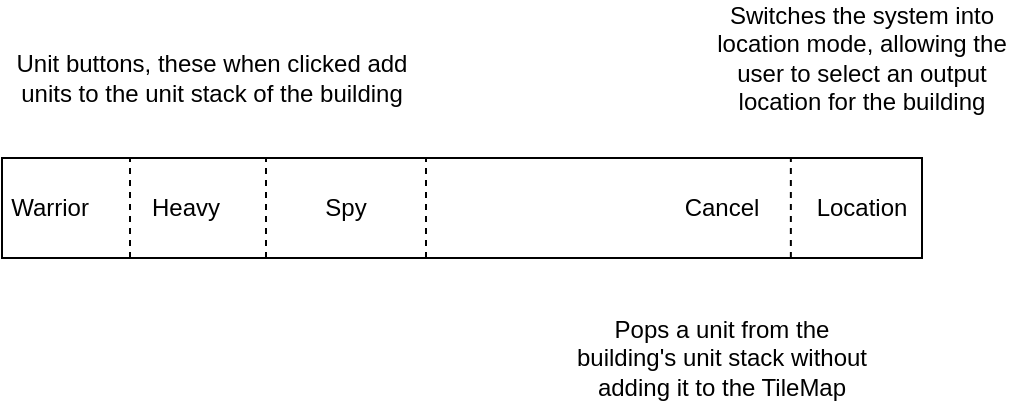 <mxfile version="14.0.0" type="github">
  <diagram id="dAtz1YwK6WuvTJzpH8qe" name="Page-1">
    <mxGraphModel dx="317" dy="503" grid="1" gridSize="10" guides="1" tooltips="1" connect="1" arrows="1" fold="1" page="1" pageScale="1" pageWidth="850" pageHeight="1100" math="0" shadow="0">
      <root>
        <mxCell id="0" />
        <mxCell id="1" parent="0" />
        <mxCell id="QCEYu4sghAliCAPdEdUp-1" value="" style="rounded=0;whiteSpace=wrap;html=1;" vertex="1" parent="1">
          <mxGeometry x="10" y="370" width="460" height="50" as="geometry" />
        </mxCell>
        <mxCell id="QCEYu4sghAliCAPdEdUp-2" value="" style="endArrow=none;dashed=1;html=1;" edge="1" parent="1">
          <mxGeometry width="50" height="50" relative="1" as="geometry">
            <mxPoint x="74" y="420" as="sourcePoint" />
            <mxPoint x="74" y="370" as="targetPoint" />
          </mxGeometry>
        </mxCell>
        <mxCell id="QCEYu4sghAliCAPdEdUp-3" value="Warrior" style="text;html=1;strokeColor=none;fillColor=none;align=center;verticalAlign=middle;whiteSpace=wrap;rounded=0;" vertex="1" parent="1">
          <mxGeometry x="14" y="385" width="40" height="20" as="geometry" />
        </mxCell>
        <mxCell id="QCEYu4sghAliCAPdEdUp-4" value="" style="endArrow=none;dashed=1;html=1;" edge="1" parent="1">
          <mxGeometry width="50" height="50" relative="1" as="geometry">
            <mxPoint x="142" y="420" as="sourcePoint" />
            <mxPoint x="142" y="370" as="targetPoint" />
          </mxGeometry>
        </mxCell>
        <mxCell id="QCEYu4sghAliCAPdEdUp-5" value="Heavy" style="text;html=1;strokeColor=none;fillColor=none;align=center;verticalAlign=middle;whiteSpace=wrap;rounded=0;" vertex="1" parent="1">
          <mxGeometry x="82" y="385" width="40" height="20" as="geometry" />
        </mxCell>
        <mxCell id="QCEYu4sghAliCAPdEdUp-6" value="" style="endArrow=none;dashed=1;html=1;" edge="1" parent="1">
          <mxGeometry width="50" height="50" relative="1" as="geometry">
            <mxPoint x="222" y="420" as="sourcePoint" />
            <mxPoint x="222" y="370" as="targetPoint" />
          </mxGeometry>
        </mxCell>
        <mxCell id="QCEYu4sghAliCAPdEdUp-7" value="Spy" style="text;html=1;strokeColor=none;fillColor=none;align=center;verticalAlign=middle;whiteSpace=wrap;rounded=0;" vertex="1" parent="1">
          <mxGeometry x="162" y="385" width="40" height="20" as="geometry" />
        </mxCell>
        <mxCell id="QCEYu4sghAliCAPdEdUp-8" value="" style="endArrow=none;dashed=1;html=1;" edge="1" parent="1">
          <mxGeometry width="50" height="50" relative="1" as="geometry">
            <mxPoint x="404.43" y="420" as="sourcePoint" />
            <mxPoint x="404.43" y="370" as="targetPoint" />
          </mxGeometry>
        </mxCell>
        <mxCell id="QCEYu4sghAliCAPdEdUp-9" value="Location" style="text;html=1;strokeColor=none;fillColor=none;align=center;verticalAlign=middle;whiteSpace=wrap;rounded=0;" vertex="1" parent="1">
          <mxGeometry x="420" y="385" width="40" height="20" as="geometry" />
        </mxCell>
        <mxCell id="QCEYu4sghAliCAPdEdUp-11" value="Cancel" style="text;html=1;strokeColor=none;fillColor=none;align=center;verticalAlign=middle;whiteSpace=wrap;rounded=0;" vertex="1" parent="1">
          <mxGeometry x="350" y="385" width="40" height="20" as="geometry" />
        </mxCell>
        <mxCell id="QCEYu4sghAliCAPdEdUp-12" value="Unit buttons, these when clicked add units to the unit stack of the building" style="text;html=1;strokeColor=none;fillColor=none;align=center;verticalAlign=middle;whiteSpace=wrap;rounded=0;" vertex="1" parent="1">
          <mxGeometry x="10" y="320" width="210" height="20" as="geometry" />
        </mxCell>
        <mxCell id="QCEYu4sghAliCAPdEdUp-13" value="Pops a unit from the building&#39;s unit stack without adding it to the TileMap" style="text;html=1;strokeColor=none;fillColor=none;align=center;verticalAlign=middle;whiteSpace=wrap;rounded=0;" vertex="1" parent="1">
          <mxGeometry x="295" y="460" width="150" height="20" as="geometry" />
        </mxCell>
        <mxCell id="QCEYu4sghAliCAPdEdUp-15" value="Switches the system into location mode, allowing the user to select an output location for the building" style="text;html=1;strokeColor=none;fillColor=none;align=center;verticalAlign=middle;whiteSpace=wrap;rounded=0;" vertex="1" parent="1">
          <mxGeometry x="360" y="310" width="160" height="20" as="geometry" />
        </mxCell>
      </root>
    </mxGraphModel>
  </diagram>
</mxfile>

